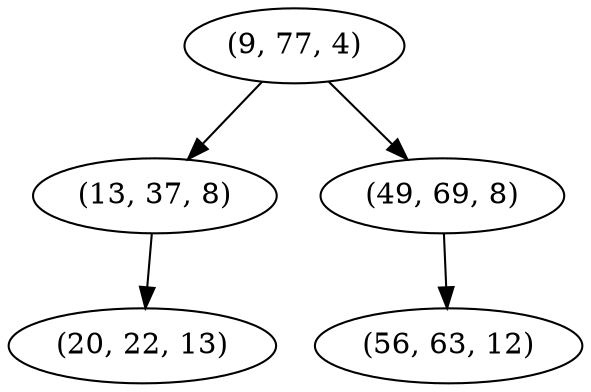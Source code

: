digraph tree {
    "(9, 77, 4)";
    "(13, 37, 8)";
    "(20, 22, 13)";
    "(49, 69, 8)";
    "(56, 63, 12)";
    "(9, 77, 4)" -> "(13, 37, 8)";
    "(9, 77, 4)" -> "(49, 69, 8)";
    "(13, 37, 8)" -> "(20, 22, 13)";
    "(49, 69, 8)" -> "(56, 63, 12)";
}
